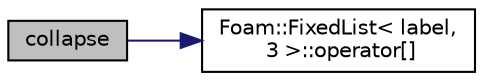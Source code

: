 digraph "collapse"
{
  bgcolor="transparent";
  edge [fontname="Helvetica",fontsize="10",labelfontname="Helvetica",labelfontsize="10"];
  node [fontname="Helvetica",fontsize="10",shape=record];
  rankdir="LR";
  Node1 [label="collapse",height=0.2,width=0.4,color="black", fillcolor="grey75", style="filled", fontcolor="black"];
  Node1 -> Node2 [color="midnightblue",fontsize="10",style="solid",fontname="Helvetica"];
  Node2 [label="Foam::FixedList\< label,\l 3 \>::operator[]",height=0.2,width=0.4,color="black",URL="$a00836.html#a851e28f7788bbc82f5a4aa9f0efdefe4",tooltip="Return element of FixedList. "];
}

